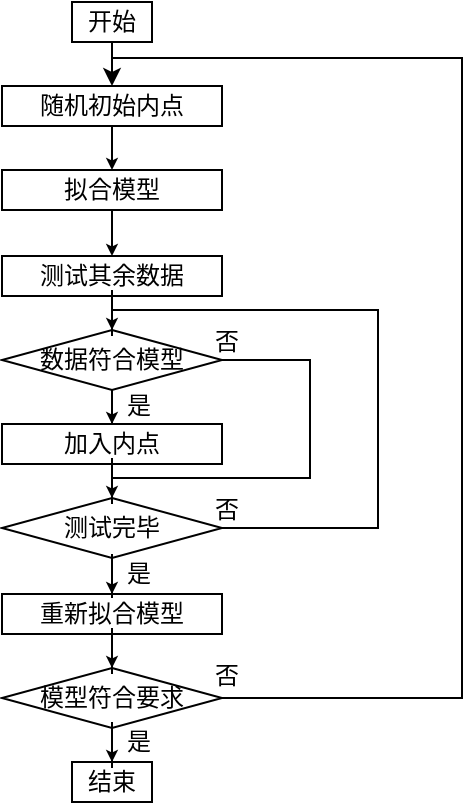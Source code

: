 <mxfile version="21.3.2" type="github">
  <diagram name="第 1 页" id="NY8VQOZFq63FC9_u_Vzx">
    <mxGraphModel dx="1669" dy="909" grid="1" gridSize="2" guides="1" tooltips="1" connect="1" arrows="1" fold="1" page="1" pageScale="1" pageWidth="300" pageHeight="420" math="0" shadow="0">
      <root>
        <mxCell id="0" />
        <mxCell id="1" parent="0" />
        <mxCell id="GGeQDxoz1ZYIfTlr36AT-43" value="" style="group" vertex="1" connectable="0" parent="1">
          <mxGeometry x="35" y="10" width="230" height="400" as="geometry" />
        </mxCell>
        <mxCell id="GGeQDxoz1ZYIfTlr36AT-1" value="开始" style="rounded=0;whiteSpace=wrap;html=1;" vertex="1" parent="GGeQDxoz1ZYIfTlr36AT-43">
          <mxGeometry x="35" width="40" height="20" as="geometry" />
        </mxCell>
        <mxCell id="GGeQDxoz1ZYIfTlr36AT-3" value="随机初始内点" style="rounded=0;whiteSpace=wrap;html=1;" vertex="1" parent="GGeQDxoz1ZYIfTlr36AT-43">
          <mxGeometry y="42" width="110" height="20" as="geometry" />
        </mxCell>
        <mxCell id="GGeQDxoz1ZYIfTlr36AT-14" style="edgeStyle=orthogonalEdgeStyle;rounded=0;orthogonalLoop=1;jettySize=auto;html=1;entryX=0.5;entryY=0;entryDx=0;entryDy=0;" edge="1" parent="GGeQDxoz1ZYIfTlr36AT-43" source="GGeQDxoz1ZYIfTlr36AT-1" target="GGeQDxoz1ZYIfTlr36AT-3">
          <mxGeometry relative="1" as="geometry" />
        </mxCell>
        <mxCell id="GGeQDxoz1ZYIfTlr36AT-4" value="拟合模型" style="rounded=0;whiteSpace=wrap;html=1;" vertex="1" parent="GGeQDxoz1ZYIfTlr36AT-43">
          <mxGeometry y="84" width="110" height="20" as="geometry" />
        </mxCell>
        <mxCell id="GGeQDxoz1ZYIfTlr36AT-15" style="edgeStyle=orthogonalEdgeStyle;rounded=0;orthogonalLoop=1;jettySize=auto;html=1;entryX=0.5;entryY=0;entryDx=0;entryDy=0;startSize=2;endSize=3;" edge="1" parent="GGeQDxoz1ZYIfTlr36AT-43" source="GGeQDxoz1ZYIfTlr36AT-3" target="GGeQDxoz1ZYIfTlr36AT-4">
          <mxGeometry relative="1" as="geometry" />
        </mxCell>
        <mxCell id="GGeQDxoz1ZYIfTlr36AT-5" value="测试其余数据" style="rounded=0;whiteSpace=wrap;html=1;" vertex="1" parent="GGeQDxoz1ZYIfTlr36AT-43">
          <mxGeometry y="127" width="110" height="20" as="geometry" />
        </mxCell>
        <mxCell id="GGeQDxoz1ZYIfTlr36AT-16" style="edgeStyle=orthogonalEdgeStyle;rounded=0;orthogonalLoop=1;jettySize=auto;html=1;entryX=0.5;entryY=0;entryDx=0;entryDy=0;startSize=2;endSize=3;" edge="1" parent="GGeQDxoz1ZYIfTlr36AT-43" source="GGeQDxoz1ZYIfTlr36AT-4" target="GGeQDxoz1ZYIfTlr36AT-5">
          <mxGeometry relative="1" as="geometry" />
        </mxCell>
        <mxCell id="GGeQDxoz1ZYIfTlr36AT-31" style="edgeStyle=orthogonalEdgeStyle;rounded=0;orthogonalLoop=1;jettySize=auto;html=1;" edge="1" parent="GGeQDxoz1ZYIfTlr36AT-43" source="GGeQDxoz1ZYIfTlr36AT-6">
          <mxGeometry relative="1" as="geometry">
            <mxPoint x="55" y="225" as="targetPoint" />
          </mxGeometry>
        </mxCell>
        <mxCell id="GGeQDxoz1ZYIfTlr36AT-33" style="edgeStyle=orthogonalEdgeStyle;rounded=0;orthogonalLoop=1;jettySize=auto;html=1;endArrow=none;endFill=0;" edge="1" parent="GGeQDxoz1ZYIfTlr36AT-43" source="GGeQDxoz1ZYIfTlr36AT-6">
          <mxGeometry relative="1" as="geometry">
            <mxPoint x="55" y="238" as="targetPoint" />
            <Array as="points">
              <mxPoint x="154" y="179" />
              <mxPoint x="154" y="238" />
            </Array>
          </mxGeometry>
        </mxCell>
        <mxCell id="GGeQDxoz1ZYIfTlr36AT-6" value="数据符合模型" style="rhombus;whiteSpace=wrap;html=1;" vertex="1" parent="GGeQDxoz1ZYIfTlr36AT-43">
          <mxGeometry y="164" width="110" height="30" as="geometry" />
        </mxCell>
        <mxCell id="GGeQDxoz1ZYIfTlr36AT-19" style="edgeStyle=orthogonalEdgeStyle;rounded=0;orthogonalLoop=1;jettySize=auto;html=1;startSize=2;endSize=3;" edge="1" parent="GGeQDxoz1ZYIfTlr36AT-43" source="GGeQDxoz1ZYIfTlr36AT-5" target="GGeQDxoz1ZYIfTlr36AT-6">
          <mxGeometry relative="1" as="geometry" />
        </mxCell>
        <mxCell id="GGeQDxoz1ZYIfTlr36AT-7" value="加入内点" style="rounded=0;whiteSpace=wrap;html=1;" vertex="1" parent="GGeQDxoz1ZYIfTlr36AT-43">
          <mxGeometry y="211" width="110" height="20" as="geometry" />
        </mxCell>
        <mxCell id="GGeQDxoz1ZYIfTlr36AT-20" style="edgeStyle=orthogonalEdgeStyle;rounded=0;orthogonalLoop=1;jettySize=auto;html=1;exitX=0.5;exitY=1;exitDx=0;exitDy=0;entryX=0.5;entryY=0;entryDx=0;entryDy=0;startSize=2;endSize=3;" edge="1" parent="GGeQDxoz1ZYIfTlr36AT-43" source="GGeQDxoz1ZYIfTlr36AT-6" target="GGeQDxoz1ZYIfTlr36AT-7">
          <mxGeometry relative="1" as="geometry" />
        </mxCell>
        <mxCell id="GGeQDxoz1ZYIfTlr36AT-28" style="edgeStyle=orthogonalEdgeStyle;rounded=0;orthogonalLoop=1;jettySize=auto;html=1;endArrow=none;endFill=0;" edge="1" parent="GGeQDxoz1ZYIfTlr36AT-43" source="GGeQDxoz1ZYIfTlr36AT-8">
          <mxGeometry relative="1" as="geometry">
            <mxPoint x="55" y="150" as="targetPoint" />
            <Array as="points">
              <mxPoint x="188" y="263" />
              <mxPoint x="188" y="154" />
              <mxPoint x="55" y="154" />
            </Array>
          </mxGeometry>
        </mxCell>
        <mxCell id="GGeQDxoz1ZYIfTlr36AT-8" value="测试完毕" style="rhombus;whiteSpace=wrap;html=1;" vertex="1" parent="GGeQDxoz1ZYIfTlr36AT-43">
          <mxGeometry y="248" width="110" height="30" as="geometry" />
        </mxCell>
        <mxCell id="GGeQDxoz1ZYIfTlr36AT-21" style="edgeStyle=orthogonalEdgeStyle;rounded=0;orthogonalLoop=1;jettySize=auto;html=1;entryX=0.5;entryY=0;entryDx=0;entryDy=0;startSize=2;endSize=3;" edge="1" parent="GGeQDxoz1ZYIfTlr36AT-43" source="GGeQDxoz1ZYIfTlr36AT-7" target="GGeQDxoz1ZYIfTlr36AT-8">
          <mxGeometry relative="1" as="geometry" />
        </mxCell>
        <mxCell id="GGeQDxoz1ZYIfTlr36AT-9" value="重新拟合模型" style="rounded=0;whiteSpace=wrap;html=1;" vertex="1" parent="GGeQDxoz1ZYIfTlr36AT-43">
          <mxGeometry y="296" width="110" height="20" as="geometry" />
        </mxCell>
        <mxCell id="GGeQDxoz1ZYIfTlr36AT-22" style="edgeStyle=orthogonalEdgeStyle;rounded=0;orthogonalLoop=1;jettySize=auto;html=1;entryX=0.5;entryY=0;entryDx=0;entryDy=0;startSize=2;endSize=3;" edge="1" parent="GGeQDxoz1ZYIfTlr36AT-43" source="GGeQDxoz1ZYIfTlr36AT-8" target="GGeQDxoz1ZYIfTlr36AT-9">
          <mxGeometry relative="1" as="geometry" />
        </mxCell>
        <mxCell id="GGeQDxoz1ZYIfTlr36AT-35" style="edgeStyle=orthogonalEdgeStyle;rounded=0;orthogonalLoop=1;jettySize=auto;html=1;endArrow=none;endFill=0;" edge="1" parent="GGeQDxoz1ZYIfTlr36AT-43" source="GGeQDxoz1ZYIfTlr36AT-10">
          <mxGeometry relative="1" as="geometry">
            <mxPoint x="55" y="26" as="targetPoint" />
            <Array as="points">
              <mxPoint x="230" y="348" />
              <mxPoint x="230" y="28" />
              <mxPoint x="55" y="28" />
            </Array>
          </mxGeometry>
        </mxCell>
        <mxCell id="GGeQDxoz1ZYIfTlr36AT-10" value="模型符合要求" style="rhombus;whiteSpace=wrap;html=1;" vertex="1" parent="GGeQDxoz1ZYIfTlr36AT-43">
          <mxGeometry y="333" width="110" height="30" as="geometry" />
        </mxCell>
        <mxCell id="GGeQDxoz1ZYIfTlr36AT-23" style="edgeStyle=orthogonalEdgeStyle;rounded=0;orthogonalLoop=1;jettySize=auto;html=1;entryX=0.5;entryY=0;entryDx=0;entryDy=0;startSize=2;endSize=3;" edge="1" parent="GGeQDxoz1ZYIfTlr36AT-43" source="GGeQDxoz1ZYIfTlr36AT-9" target="GGeQDxoz1ZYIfTlr36AT-10">
          <mxGeometry relative="1" as="geometry" />
        </mxCell>
        <mxCell id="GGeQDxoz1ZYIfTlr36AT-11" value="结束" style="rounded=0;whiteSpace=wrap;html=1;" vertex="1" parent="GGeQDxoz1ZYIfTlr36AT-43">
          <mxGeometry x="35" y="380" width="40" height="20" as="geometry" />
        </mxCell>
        <mxCell id="GGeQDxoz1ZYIfTlr36AT-24" style="edgeStyle=orthogonalEdgeStyle;rounded=0;orthogonalLoop=1;jettySize=auto;html=1;entryX=0.5;entryY=0;entryDx=0;entryDy=0;startSize=2;endSize=3;" edge="1" parent="GGeQDxoz1ZYIfTlr36AT-43" source="GGeQDxoz1ZYIfTlr36AT-10" target="GGeQDxoz1ZYIfTlr36AT-11">
          <mxGeometry relative="1" as="geometry" />
        </mxCell>
        <mxCell id="GGeQDxoz1ZYIfTlr36AT-36" value="是" style="text;html=1;align=center;verticalAlign=middle;resizable=0;points=[];autosize=1;strokeColor=none;fillColor=none;" vertex="1" parent="GGeQDxoz1ZYIfTlr36AT-43">
          <mxGeometry x="52" y="356" width="32" height="28" as="geometry" />
        </mxCell>
        <mxCell id="GGeQDxoz1ZYIfTlr36AT-37" value="否" style="text;html=1;align=center;verticalAlign=middle;resizable=0;points=[];autosize=1;strokeColor=none;fillColor=none;" vertex="1" parent="GGeQDxoz1ZYIfTlr36AT-43">
          <mxGeometry x="96" y="323" width="32" height="28" as="geometry" />
        </mxCell>
        <mxCell id="GGeQDxoz1ZYIfTlr36AT-38" value="否" style="text;html=1;align=center;verticalAlign=middle;resizable=0;points=[];autosize=1;strokeColor=none;fillColor=none;" vertex="1" parent="GGeQDxoz1ZYIfTlr36AT-43">
          <mxGeometry x="96" y="240" width="32" height="28" as="geometry" />
        </mxCell>
        <mxCell id="GGeQDxoz1ZYIfTlr36AT-39" value="否" style="text;html=1;align=center;verticalAlign=middle;resizable=0;points=[];autosize=1;strokeColor=none;fillColor=none;" vertex="1" parent="GGeQDxoz1ZYIfTlr36AT-43">
          <mxGeometry x="96" y="156" width="32" height="28" as="geometry" />
        </mxCell>
        <mxCell id="GGeQDxoz1ZYIfTlr36AT-40" value="是" style="text;html=1;align=center;verticalAlign=middle;resizable=0;points=[];autosize=1;strokeColor=none;fillColor=none;" vertex="1" parent="GGeQDxoz1ZYIfTlr36AT-43">
          <mxGeometry x="52" y="272" width="32" height="28" as="geometry" />
        </mxCell>
        <mxCell id="GGeQDxoz1ZYIfTlr36AT-41" value="是" style="text;html=1;align=center;verticalAlign=middle;resizable=0;points=[];autosize=1;strokeColor=none;fillColor=none;" vertex="1" parent="GGeQDxoz1ZYIfTlr36AT-43">
          <mxGeometry x="52" y="188" width="32" height="28" as="geometry" />
        </mxCell>
      </root>
    </mxGraphModel>
  </diagram>
</mxfile>
